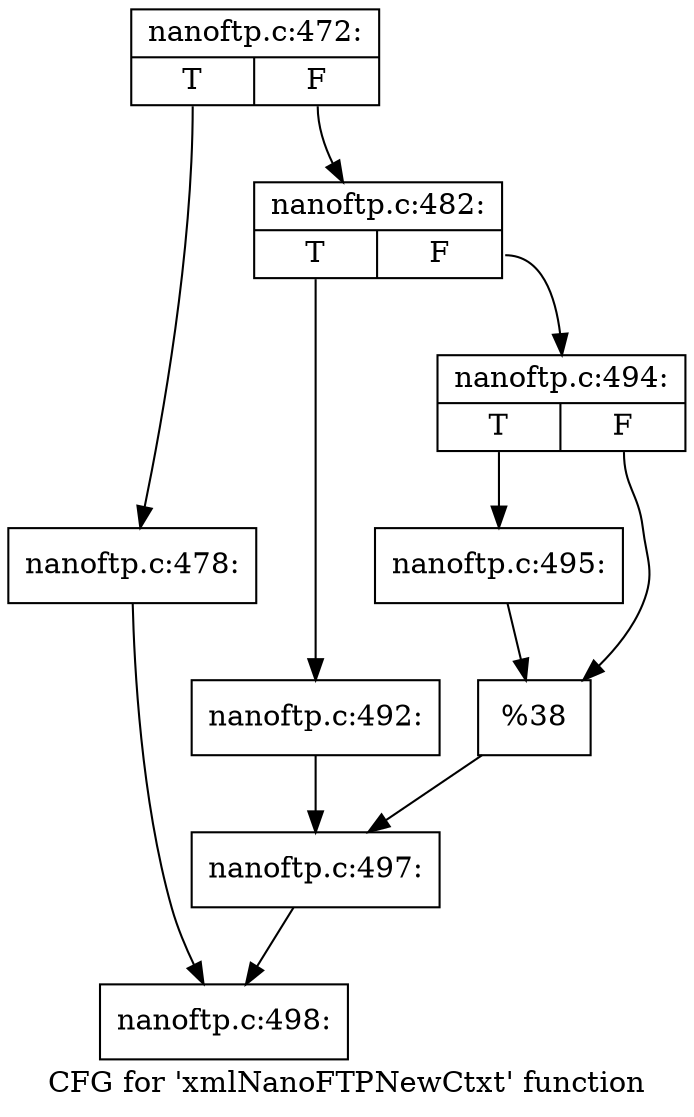digraph "CFG for 'xmlNanoFTPNewCtxt' function" {
	label="CFG for 'xmlNanoFTPNewCtxt' function";

	Node0x3e4c1a0 [shape=record,label="{nanoftp.c:472:|{<s0>T|<s1>F}}"];
	Node0x3e4c1a0:s0 -> Node0x3e64ca0;
	Node0x3e4c1a0:s1 -> Node0x3e64cf0;
	Node0x3e64ca0 [shape=record,label="{nanoftp.c:478:}"];
	Node0x3e64ca0 -> Node0x3e4c310;
	Node0x3e64cf0 [shape=record,label="{nanoftp.c:482:|{<s0>T|<s1>F}}"];
	Node0x3e64cf0:s0 -> Node0x3e65850;
	Node0x3e64cf0:s1 -> Node0x3e71620;
	Node0x3e65850 [shape=record,label="{nanoftp.c:492:}"];
	Node0x3e65850 -> Node0x3e715d0;
	Node0x3e71620 [shape=record,label="{nanoftp.c:494:|{<s0>T|<s1>F}}"];
	Node0x3e71620:s0 -> Node0x3e71ab0;
	Node0x3e71620:s1 -> Node0x3e71f60;
	Node0x3e71ab0 [shape=record,label="{nanoftp.c:495:}"];
	Node0x3e71ab0 -> Node0x3e71f60;
	Node0x3e71f60 [shape=record,label="{%38}"];
	Node0x3e71f60 -> Node0x3e715d0;
	Node0x3e715d0 [shape=record,label="{nanoftp.c:497:}"];
	Node0x3e715d0 -> Node0x3e4c310;
	Node0x3e4c310 [shape=record,label="{nanoftp.c:498:}"];
}
